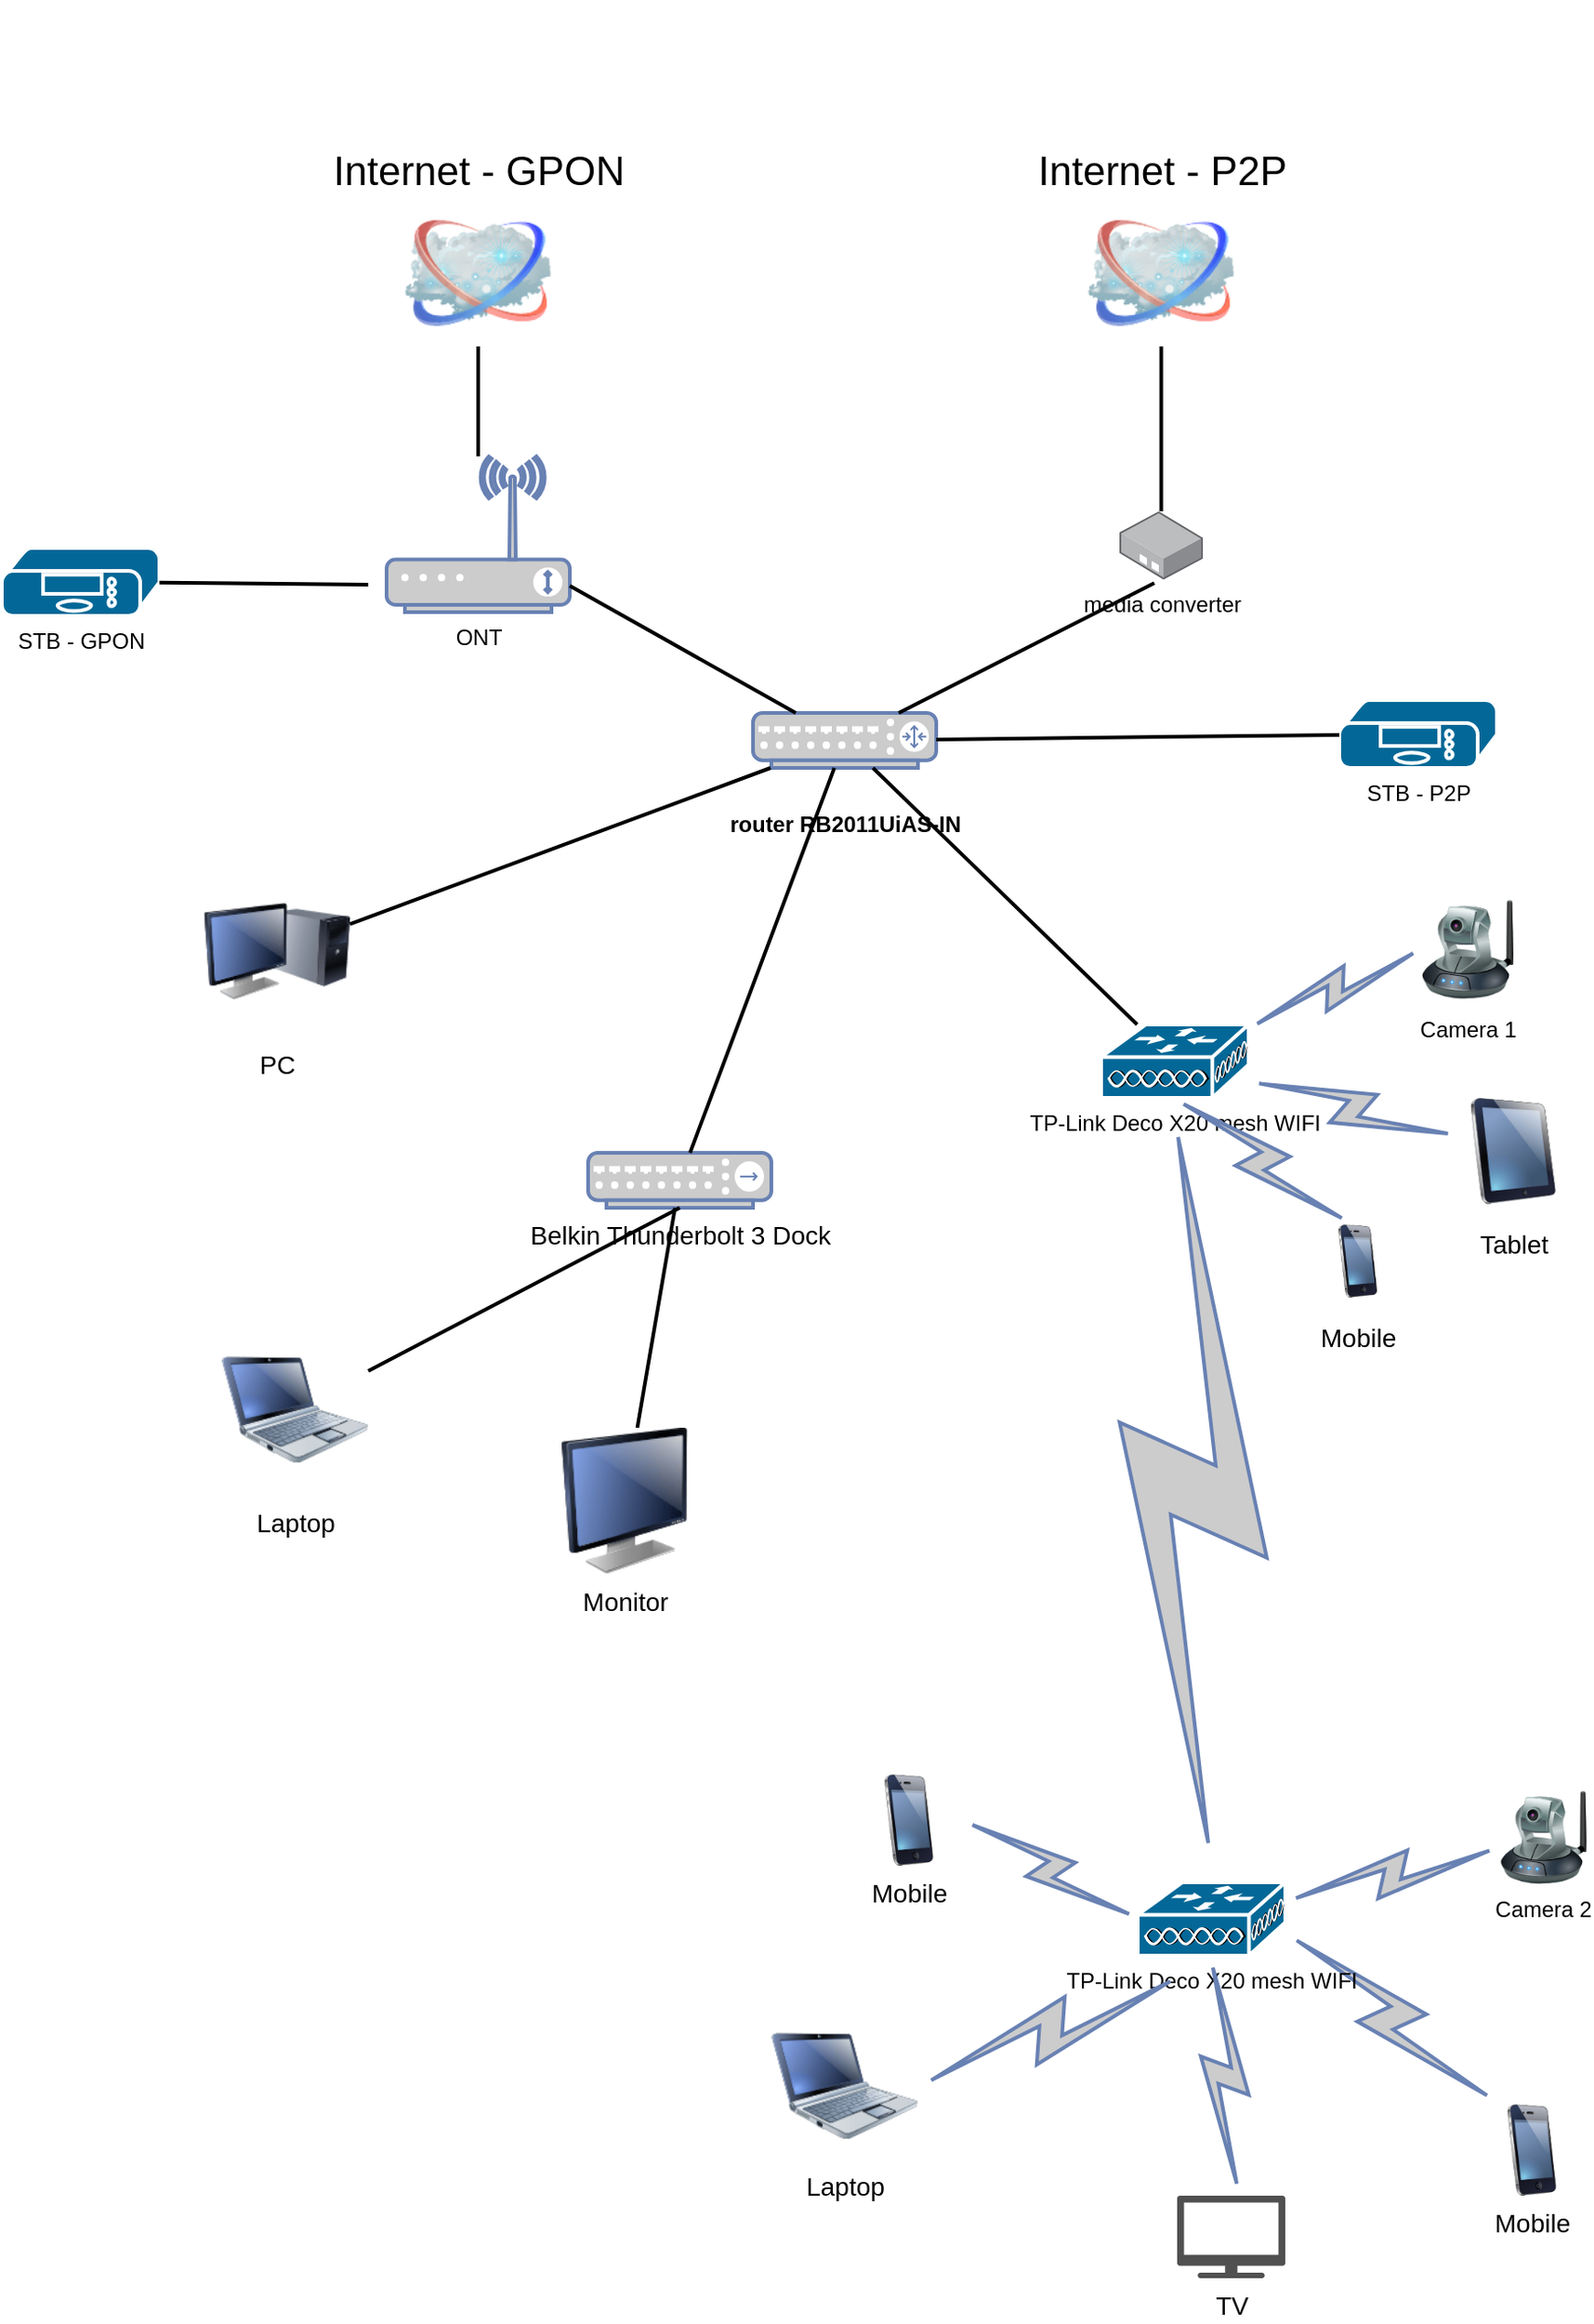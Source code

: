 <mxfile version="20.1.1" type="github">
  <diagram name="Page-1" id="55a83fd1-7818-8e21-69c5-c3457e3827bb">
    <mxGraphModel dx="1422" dy="697" grid="1" gridSize="10" guides="1" tooltips="1" connect="1" arrows="1" fold="1" page="1" pageScale="1" pageWidth="1100" pageHeight="850" background="none" math="0" shadow="0">
      <root>
        <mxCell id="0" />
        <mxCell id="1" parent="0" />
        <mxCell id="69ecfefc5c41e42c-2" value="Internet - GPON" style="image;html=1;labelBackgroundColor=#ffffff;image=img/lib/clip_art/networking/Cloud_128x128.png;rounded=1;shadow=0;comic=0;strokeWidth=2;fontSize=22;labelPosition=center;verticalLabelPosition=top;align=center;verticalAlign=bottom;" parent="1" vertex="1">
          <mxGeometry x="339" y="171" width="80" height="80" as="geometry" />
        </mxCell>
        <mxCell id="69ecfefc5c41e42c-19" style="edgeStyle=none;rounded=0;html=1;labelBackgroundColor=none;endArrow=none;strokeWidth=2;fontFamily=Verdana;fontSize=22" parent="1" source="etmewD35TnTJeaaW74oW-7" target="69ecfefc5c41e42c-2" edge="1">
          <mxGeometry relative="1" as="geometry" />
        </mxCell>
        <mxCell id="69ecfefc5c41e42c-4" value="&lt;font style=&quot;font-size: 14px;&quot;&gt;Tablet&lt;/font&gt;" style="image;html=1;labelBackgroundColor=#ffffff;image=img/lib/clip_art/computers/iPad_128x128.png;rounded=1;shadow=0;comic=0;strokeWidth=2;fontSize=22" parent="1" vertex="1">
          <mxGeometry x="914" y="661" width="60" height="58" as="geometry" />
        </mxCell>
        <mxCell id="69ecfefc5c41e42c-8" value="Mobile" style="image;html=1;labelBackgroundColor=#ffffff;image=img/lib/clip_art/telecommunication/iPhone_128x128.png;rounded=1;shadow=0;comic=0;strokeWidth=2;fontSize=14;" parent="1" vertex="1">
          <mxGeometry x="924" y="1210" width="60" height="50" as="geometry" />
        </mxCell>
        <mxCell id="69ecfefc5c41e42c-9" value="Laptop" style="image;html=1;labelBackgroundColor=#ffffff;image=img/lib/clip_art/computers/Netbook_128x128.png;rounded=1;shadow=0;comic=0;strokeColor=#000000;strokeWidth=2;fillColor=#FFFFFF;fontSize=14;fontColor=#000000;" parent="1" vertex="1">
          <mxGeometry x="539" y="1160" width="80" height="80" as="geometry" />
        </mxCell>
        <mxCell id="69ecfefc5c41e42c-10" value="&lt;font style=&quot;font-size: 14px;&quot;&gt;Laptop&lt;/font&gt;" style="image;html=1;labelBackgroundColor=#ffffff;image=img/lib/clip_art/computers/Netbook_128x128.png;rounded=1;shadow=0;comic=0;strokeWidth=2;fontSize=22" parent="1" vertex="1">
          <mxGeometry x="239" y="791" width="80" height="80" as="geometry" />
        </mxCell>
        <mxCell id="69ecfefc5c41e42c-12" value="" style="html=1;fillColor=#CCCCCC;strokeColor=#6881B3;gradientColor=none;gradientDirection=north;strokeWidth=2;shape=mxgraph.networks.comm_link_edge;html=1;labelBackgroundColor=none;endArrow=none;fontFamily=Verdana;fontSize=22;fontColor=#000000;fontStyle=1;entryX=1.006;entryY=0.675;entryDx=0;entryDy=0;entryPerimeter=0;" parent="1" source="69ecfefc5c41e42c-8" target="etmewD35TnTJeaaW74oW-32" edge="1">
          <mxGeometry width="100" height="100" relative="1" as="geometry">
            <mxPoint x="399" y="612.957" as="sourcePoint" />
            <mxPoint x="549" y="639.043" as="targetPoint" />
            <Array as="points">
              <mxPoint x="459" y="571" />
            </Array>
          </mxGeometry>
        </mxCell>
        <mxCell id="69ecfefc5c41e42c-14" value="" style="html=1;fillColor=#CCCCCC;strokeColor=#6881B3;gradientColor=none;gradientDirection=north;strokeWidth=2;shape=mxgraph.networks.comm_link_edge;html=1;labelBackgroundColor=none;endArrow=none;fontFamily=Verdana;fontSize=22;fontColor=#000000;" parent="1" source="69ecfefc5c41e42c-4" target="etmewD35TnTJeaaW74oW-25" edge="1">
          <mxGeometry width="100" height="100" relative="1" as="geometry">
            <mxPoint x="419" y="632.957" as="sourcePoint" />
            <mxPoint x="569" y="659.043" as="targetPoint" />
          </mxGeometry>
        </mxCell>
        <mxCell id="69ecfefc5c41e42c-15" value="" style="html=1;fillColor=#CCCCCC;strokeColor=#6881B3;gradientColor=none;gradientDirection=north;strokeWidth=2;shape=mxgraph.networks.comm_link_edge;html=1;labelBackgroundColor=none;endArrow=none;fontFamily=Verdana;fontSize=22;fontColor=#000000;" parent="1" source="etmewD35TnTJeaaW74oW-23" target="etmewD35TnTJeaaW74oW-32" edge="1">
          <mxGeometry width="100" height="100" relative="1" as="geometry">
            <mxPoint x="654" y="551.957" as="sourcePoint" />
            <mxPoint x="804" y="578.043" as="targetPoint" />
          </mxGeometry>
        </mxCell>
        <mxCell id="69ecfefc5c41e42c-16" value="" style="html=1;fillColor=#CCCCCC;strokeColor=#6881B3;gradientColor=none;gradientDirection=north;strokeWidth=2;shape=mxgraph.networks.comm_link_edge;html=1;labelBackgroundColor=none;endArrow=none;fontFamily=Verdana;fontSize=22;fontColor=#000000;exitX=0;exitY=0.5;exitDx=0;exitDy=0;" parent="1" source="etmewD35TnTJeaaW74oW-24" target="etmewD35TnTJeaaW74oW-25" edge="1">
          <mxGeometry width="100" height="100" relative="1" as="geometry">
            <mxPoint x="439" y="652.957" as="sourcePoint" />
            <mxPoint x="809" y="621" as="targetPoint" />
          </mxGeometry>
        </mxCell>
        <mxCell id="69ecfefc5c41e42c-17" value="" style="html=1;fillColor=#CCCCCC;strokeColor=#6881B3;gradientColor=none;gradientDirection=north;strokeWidth=2;shape=mxgraph.networks.comm_link_edge;html=1;labelBackgroundColor=none;endArrow=none;fontFamily=Verdana;fontSize=22;fontColor=#000000;" parent="1" source="etmewD35TnTJeaaW74oW-32" target="etmewD35TnTJeaaW74oW-25" edge="1">
          <mxGeometry width="100" height="100" relative="1" as="geometry">
            <mxPoint x="829" y="891" as="sourcePoint" />
            <mxPoint x="719" y="901" as="targetPoint" />
          </mxGeometry>
        </mxCell>
        <mxCell id="etmewD35TnTJeaaW74oW-2" value="Internet - P2P" style="image;html=1;labelBackgroundColor=#ffffff;image=img/lib/clip_art/networking/Cloud_128x128.png;rounded=1;shadow=0;comic=0;strokeWidth=2;fontSize=22;labelPosition=center;verticalLabelPosition=top;align=center;verticalAlign=bottom;" vertex="1" parent="1">
          <mxGeometry x="711.8" y="171" width="80" height="80" as="geometry" />
        </mxCell>
        <mxCell id="etmewD35TnTJeaaW74oW-6" value="&lt;h5 style=&quot;&quot;&gt;&lt;font style=&quot;font-size: 12px;&quot; color=&quot;#000000&quot;&gt;router&amp;nbsp;&lt;span style=&quot;font-weight: 700; text-align: start; background-color: rgb(255, 255, 255);&quot;&gt;RB2011UiAS-IN&lt;/span&gt;&lt;/font&gt;&lt;/h5&gt;" style="fontColor=#0066CC;verticalAlign=top;verticalLabelPosition=bottom;labelPosition=center;align=center;html=1;outlineConnect=0;fillColor=#CCCCCC;strokeColor=#6881B3;gradientColor=none;gradientDirection=north;strokeWidth=2;shape=mxgraph.networks.router;" vertex="1" parent="1">
          <mxGeometry x="529" y="451" width="100" height="30" as="geometry" />
        </mxCell>
        <mxCell id="etmewD35TnTJeaaW74oW-7" value="&lt;font color=&quot;#000000&quot;&gt;ONT&lt;/font&gt;" style="fontColor=#0066CC;verticalAlign=top;verticalLabelPosition=bottom;labelPosition=center;align=center;html=1;outlineConnect=0;fillColor=#CCCCCC;strokeColor=#6881B3;gradientColor=none;gradientDirection=north;strokeWidth=2;shape=mxgraph.networks.wireless_modem;" vertex="1" parent="1">
          <mxGeometry x="329" y="311" width="100" height="85" as="geometry" />
        </mxCell>
        <mxCell id="etmewD35TnTJeaaW74oW-9" style="edgeStyle=none;rounded=0;html=1;labelBackgroundColor=none;endArrow=none;strokeWidth=2;fontFamily=Verdana;fontSize=22" edge="1" parent="1" source="etmewD35TnTJeaaW74oW-12" target="etmewD35TnTJeaaW74oW-2">
          <mxGeometry relative="1" as="geometry">
            <mxPoint x="770.818" y="361" as="sourcePoint" />
            <mxPoint x="711.951" y="291" as="targetPoint" />
          </mxGeometry>
        </mxCell>
        <mxCell id="etmewD35TnTJeaaW74oW-10" value="STB - GPON" style="shape=mxgraph.cisco.misc.stb;html=1;pointerEvents=1;dashed=0;fillColor=#036897;strokeColor=#ffffff;strokeWidth=2;verticalLabelPosition=bottom;verticalAlign=top;align=center;outlineConnect=0;" vertex="1" parent="1">
          <mxGeometry x="119" y="361" width="86" height="37" as="geometry" />
        </mxCell>
        <mxCell id="etmewD35TnTJeaaW74oW-12" value="media converter" style="points=[];aspect=fixed;html=1;align=center;shadow=0;dashed=0;image;image=img/lib/allied_telesis/media_converters/Media_Converter_Standalone.svg;" vertex="1" parent="1">
          <mxGeometry x="729" y="341" width="45.6" height="37.2" as="geometry" />
        </mxCell>
        <mxCell id="etmewD35TnTJeaaW74oW-13" style="edgeStyle=none;rounded=0;html=1;labelBackgroundColor=none;endArrow=none;strokeWidth=2;fontFamily=Verdana;fontSize=22;exitX=0.417;exitY=1.051;exitDx=0;exitDy=0;exitPerimeter=0;" edge="1" parent="1" source="etmewD35TnTJeaaW74oW-12" target="etmewD35TnTJeaaW74oW-6">
          <mxGeometry relative="1" as="geometry">
            <mxPoint x="762.298" y="344.9" as="sourcePoint" />
            <mxPoint x="779" y="261" as="targetPoint" />
          </mxGeometry>
        </mxCell>
        <mxCell id="etmewD35TnTJeaaW74oW-14" style="edgeStyle=none;rounded=0;html=1;labelBackgroundColor=none;endArrow=none;strokeWidth=2;fontFamily=Verdana;fontSize=22;" edge="1" parent="1" source="etmewD35TnTJeaaW74oW-7" target="etmewD35TnTJeaaW74oW-6">
          <mxGeometry relative="1" as="geometry">
            <mxPoint x="878.995" y="400.997" as="sourcePoint" />
            <mxPoint x="786.526" y="501.9" as="targetPoint" />
          </mxGeometry>
        </mxCell>
        <mxCell id="etmewD35TnTJeaaW74oW-16" style="edgeStyle=none;rounded=0;html=1;labelBackgroundColor=none;endArrow=none;strokeWidth=2;fontFamily=Verdana;fontSize=22;" edge="1" parent="1" source="etmewD35TnTJeaaW74oW-10">
          <mxGeometry relative="1" as="geometry">
            <mxPoint x="705.215" y="370.097" as="sourcePoint" />
            <mxPoint x="319" y="381" as="targetPoint" />
          </mxGeometry>
        </mxCell>
        <mxCell id="etmewD35TnTJeaaW74oW-17" value="STB - P2P" style="shape=mxgraph.cisco.misc.stb;html=1;pointerEvents=1;dashed=0;fillColor=#036897;strokeColor=#ffffff;strokeWidth=2;verticalLabelPosition=bottom;verticalAlign=top;align=center;outlineConnect=0;" vertex="1" parent="1">
          <mxGeometry x="849" y="444" width="86" height="37" as="geometry" />
        </mxCell>
        <mxCell id="etmewD35TnTJeaaW74oW-18" style="edgeStyle=none;rounded=0;html=1;labelBackgroundColor=none;endArrow=none;strokeWidth=2;fontFamily=Verdana;fontSize=22;" edge="1" parent="1" source="etmewD35TnTJeaaW74oW-17" target="etmewD35TnTJeaaW74oW-6">
          <mxGeometry relative="1" as="geometry">
            <mxPoint x="969" y="301" as="sourcePoint" />
            <mxPoint x="829.498" y="371.903" as="targetPoint" />
          </mxGeometry>
        </mxCell>
        <mxCell id="etmewD35TnTJeaaW74oW-20" value="&lt;font style=&quot;font-size: 14px;&quot;&gt;PC&lt;/font&gt;" style="image;html=1;labelBackgroundColor=#ffffff;image=img/lib/clip_art/computers/Monitor_Tower_128x128.png;rounded=1;shadow=0;comic=0;strokeWidth=2;fontSize=22" vertex="1" parent="1">
          <mxGeometry x="229" y="541" width="80" height="80" as="geometry" />
        </mxCell>
        <mxCell id="etmewD35TnTJeaaW74oW-22" style="edgeStyle=none;rounded=0;html=1;labelBackgroundColor=none;endArrow=none;strokeWidth=2;fontFamily=Verdana;fontSize=22;" edge="1" parent="1" source="etmewD35TnTJeaaW74oW-6" target="etmewD35TnTJeaaW74oW-20">
          <mxGeometry relative="1" as="geometry">
            <mxPoint x="499" y="651" as="sourcePoint" />
            <mxPoint x="279" y="653.46" as="targetPoint" />
          </mxGeometry>
        </mxCell>
        <mxCell id="etmewD35TnTJeaaW74oW-23" value="Camera 2" style="image;html=1;image=img/lib/clip_art/networking/Ip_Camera_128x128.png;fontFamily=Helvetica;fontSize=12;fontColor=#000000;" vertex="1" parent="1">
          <mxGeometry x="936.8" y="1039" width="47.2" height="51" as="geometry" />
        </mxCell>
        <mxCell id="etmewD35TnTJeaaW74oW-24" value="Camera 1" style="image;html=1;image=img/lib/clip_art/networking/Ip_Camera_128x128.png;fontFamily=Helvetica;fontSize=12;fontColor=#000000;" vertex="1" parent="1">
          <mxGeometry x="894" y="550" width="50" height="60" as="geometry" />
        </mxCell>
        <mxCell id="etmewD35TnTJeaaW74oW-25" value="TP-Link Deco X20 mesh WIFI" style="shape=mxgraph.cisco.misc.mesh_ap;html=1;pointerEvents=1;dashed=0;fillColor=#036897;strokeColor=#ffffff;strokeWidth=2;verticalLabelPosition=bottom;verticalAlign=top;align=center;outlineConnect=0;fontFamily=Helvetica;fontSize=12;fontColor=#000000;" vertex="1" parent="1">
          <mxGeometry x="719" y="621" width="80.5" height="40" as="geometry" />
        </mxCell>
        <mxCell id="etmewD35TnTJeaaW74oW-26" value="&lt;font style=&quot;font-size: 14px;&quot; color=&quot;#000000&quot;&gt;Belkin Thunderbolt 3 Dock&lt;/font&gt;" style="fontColor=#0066CC;verticalAlign=top;verticalLabelPosition=bottom;labelPosition=center;align=center;html=1;outlineConnect=0;fillColor=#CCCCCC;strokeColor=#6881B3;gradientColor=none;gradientDirection=north;strokeWidth=2;shape=mxgraph.networks.hub;fontFamily=Helvetica;fontSize=12;" vertex="1" parent="1">
          <mxGeometry x="439" y="691" width="100" height="30" as="geometry" />
        </mxCell>
        <mxCell id="etmewD35TnTJeaaW74oW-27" style="edgeStyle=none;rounded=0;html=1;labelBackgroundColor=none;endArrow=none;strokeWidth=2;fontFamily=Verdana;fontSize=22;" edge="1" parent="1" source="etmewD35TnTJeaaW74oW-6" target="etmewD35TnTJeaaW74oW-26">
          <mxGeometry relative="1" as="geometry">
            <mxPoint x="599" y="801" as="sourcePoint" />
            <mxPoint x="444.385" y="892.364" as="targetPoint" />
          </mxGeometry>
        </mxCell>
        <mxCell id="etmewD35TnTJeaaW74oW-28" style="edgeStyle=none;rounded=0;html=1;labelBackgroundColor=none;endArrow=none;strokeWidth=2;fontFamily=Verdana;fontSize=22;exitX=0.5;exitY=1;exitDx=0;exitDy=0;exitPerimeter=0;" edge="1" parent="1" source="etmewD35TnTJeaaW74oW-26" target="69ecfefc5c41e42c-10">
          <mxGeometry relative="1" as="geometry">
            <mxPoint x="519" y="831" as="sourcePoint" />
            <mxPoint x="364.385" y="922.364" as="targetPoint" />
          </mxGeometry>
        </mxCell>
        <mxCell id="etmewD35TnTJeaaW74oW-29" value="Monitor" style="image;html=1;image=img/lib/clip_art/computers/Monitor_128x128.png;fontFamily=Helvetica;fontSize=14;fontColor=#000000;" vertex="1" parent="1">
          <mxGeometry x="419" y="841" width="80" height="80" as="geometry" />
        </mxCell>
        <mxCell id="etmewD35TnTJeaaW74oW-30" style="edgeStyle=none;rounded=0;html=1;labelBackgroundColor=none;endArrow=none;strokeWidth=2;fontFamily=Verdana;fontSize=22;" edge="1" parent="1" source="etmewD35TnTJeaaW74oW-26" target="etmewD35TnTJeaaW74oW-29">
          <mxGeometry relative="1" as="geometry">
            <mxPoint x="609" y="821" as="sourcePoint" />
            <mxPoint x="469" y="906.556" as="targetPoint" />
          </mxGeometry>
        </mxCell>
        <mxCell id="etmewD35TnTJeaaW74oW-31" style="edgeStyle=none;rounded=0;html=1;labelBackgroundColor=none;endArrow=none;strokeWidth=2;fontFamily=Verdana;fontSize=22;" edge="1" parent="1" source="etmewD35TnTJeaaW74oW-6" target="etmewD35TnTJeaaW74oW-25">
          <mxGeometry relative="1" as="geometry">
            <mxPoint x="649" y="591" as="sourcePoint" />
            <mxPoint x="570.25" y="801" as="targetPoint" />
          </mxGeometry>
        </mxCell>
        <mxCell id="etmewD35TnTJeaaW74oW-32" value="TP-Link Deco X20 mesh WIFI" style="shape=mxgraph.cisco.misc.mesh_ap;html=1;pointerEvents=1;dashed=0;fillColor=#036897;strokeColor=#ffffff;strokeWidth=2;verticalLabelPosition=bottom;verticalAlign=top;align=center;outlineConnect=0;fontFamily=Helvetica;fontSize=12;fontColor=#000000;" vertex="1" parent="1">
          <mxGeometry x="739" y="1089" width="80.5" height="40" as="geometry" />
        </mxCell>
        <mxCell id="etmewD35TnTJeaaW74oW-33" value="" style="html=1;fillColor=#CCCCCC;strokeColor=#6881B3;gradientColor=none;gradientDirection=north;strokeWidth=2;shape=mxgraph.networks.comm_link_edge;html=1;labelBackgroundColor=none;endArrow=none;fontFamily=Verdana;fontSize=22;fontColor=#000000;fontStyle=1;exitX=1;exitY=0.5;exitDx=0;exitDy=0;" edge="1" parent="1" source="69ecfefc5c41e42c-9">
          <mxGeometry width="100" height="100" relative="1" as="geometry">
            <mxPoint x="849" y="1041" as="sourcePoint" />
            <mxPoint x="764" y="1140" as="targetPoint" />
            <Array as="points">
              <mxPoint x="374" y="1260" />
              <mxPoint x="791.029" y="531" />
            </Array>
          </mxGeometry>
        </mxCell>
        <mxCell id="etmewD35TnTJeaaW74oW-35" value="TV" style="sketch=0;pointerEvents=1;shadow=0;dashed=0;html=1;strokeColor=none;fillColor=#505050;labelPosition=center;verticalLabelPosition=bottom;verticalAlign=top;outlineConnect=0;align=center;shape=mxgraph.office.devices.tv;fontFamily=Helvetica;fontSize=14;fontColor=#000000;" vertex="1" parent="1">
          <mxGeometry x="760.5" y="1260" width="59" height="45" as="geometry" />
        </mxCell>
        <mxCell id="etmewD35TnTJeaaW74oW-36" value="" style="html=1;fillColor=#CCCCCC;strokeColor=#6881B3;gradientColor=none;gradientDirection=north;strokeWidth=2;shape=mxgraph.networks.comm_link_edge;html=1;labelBackgroundColor=none;endArrow=none;fontFamily=Verdana;fontSize=22;fontColor=#000000;fontStyle=1;entryX=0.5;entryY=1;entryDx=0;entryDy=0;entryPerimeter=0;" edge="1" parent="1" source="etmewD35TnTJeaaW74oW-35" target="etmewD35TnTJeaaW74oW-32">
          <mxGeometry width="100" height="100" relative="1" as="geometry">
            <mxPoint x="819" y="1371" as="sourcePoint" />
            <mxPoint x="983.432" y="1241" as="targetPoint" />
            <Array as="points">
              <mxPoint x="855.211" y="891" />
            </Array>
          </mxGeometry>
        </mxCell>
        <mxCell id="etmewD35TnTJeaaW74oW-37" value="Mobile" style="image;html=1;labelBackgroundColor=#ffffff;image=img/lib/clip_art/telecommunication/iPhone_128x128.png;rounded=1;shadow=0;comic=0;strokeWidth=2;fontSize=14;" vertex="1" parent="1">
          <mxGeometry x="584" y="1030" width="60" height="50" as="geometry" />
        </mxCell>
        <mxCell id="etmewD35TnTJeaaW74oW-38" value="" style="html=1;fillColor=#CCCCCC;strokeColor=#6881B3;gradientColor=none;gradientDirection=north;strokeWidth=2;shape=mxgraph.networks.comm_link_edge;html=1;labelBackgroundColor=none;endArrow=none;fontFamily=Verdana;fontSize=22;fontColor=#000000;fontStyle=1;exitX=1;exitY=0.5;exitDx=0;exitDy=0;entryX=0;entryY=0.5;entryDx=0;entryDy=0;entryPerimeter=0;" edge="1" parent="1" source="etmewD35TnTJeaaW74oW-37" target="etmewD35TnTJeaaW74oW-32">
          <mxGeometry width="100" height="100" relative="1" as="geometry">
            <mxPoint x="389" y="322.957" as="sourcePoint" />
            <mxPoint x="909.25" y="591" as="targetPoint" />
            <Array as="points">
              <mxPoint x="449" y="281" />
            </Array>
          </mxGeometry>
        </mxCell>
        <mxCell id="etmewD35TnTJeaaW74oW-39" value="&lt;font style=&quot;font-size: 14px;&quot;&gt;Mobile&lt;/font&gt;" style="image;html=1;labelBackgroundColor=#ffffff;image=img/lib/clip_art/telecommunication/iPhone_128x128.png;rounded=1;shadow=0;comic=0;strokeWidth=2;fontSize=22" vertex="1" parent="1">
          <mxGeometry x="834" y="730" width="50" height="40" as="geometry" />
        </mxCell>
        <mxCell id="etmewD35TnTJeaaW74oW-40" value="" style="html=1;fillColor=#CCCCCC;strokeColor=#6881B3;gradientColor=none;gradientDirection=north;strokeWidth=2;shape=mxgraph.networks.comm_link_edge;html=1;labelBackgroundColor=none;endArrow=none;fontFamily=Verdana;fontSize=22;fontColor=#000000;fontStyle=1;entryX=0.5;entryY=1;entryDx=0;entryDy=0;entryPerimeter=0;" edge="1" parent="1" source="etmewD35TnTJeaaW74oW-39" target="etmewD35TnTJeaaW74oW-25">
          <mxGeometry width="100" height="100" relative="1" as="geometry">
            <mxPoint x="669" y="121.957" as="sourcePoint" />
            <mxPoint x="824.25" y="729" as="targetPoint" />
            <Array as="points">
              <mxPoint x="729" y="80" />
            </Array>
          </mxGeometry>
        </mxCell>
      </root>
    </mxGraphModel>
  </diagram>
</mxfile>
